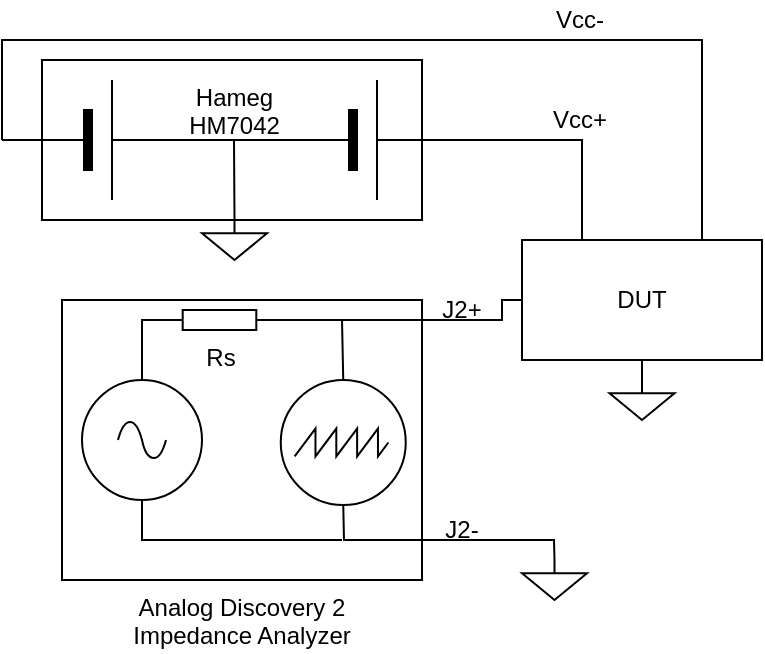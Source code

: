 <mxfile version="24.1.0" type="device">
  <diagram name="Page-1" id="KZieKQOtCeVFzyx--3y6">
    <mxGraphModel dx="817" dy="492" grid="1" gridSize="10" guides="1" tooltips="1" connect="1" arrows="1" fold="1" page="1" pageScale="1" pageWidth="827" pageHeight="1169" math="0" shadow="0">
      <root>
        <mxCell id="0" />
        <mxCell id="1" parent="0" />
        <mxCell id="Rg8gDlRszaAYyDRAn9SX-2" value="" style="pointerEvents=1;verticalLabelPosition=middle;shadow=0;dashed=0;align=left;verticalAlign=middle;shape=mxgraph.electrical.signal_sources.source;aspect=fixed;points=[[0.5,0,0],[1,0.5,0],[0.5,1,0],[0,0.5,0]];elSignalType=ac;labelPosition=right;" parent="1" vertex="1">
          <mxGeometry x="180" y="320" width="60" height="60" as="geometry" />
        </mxCell>
        <mxCell id="Rg8gDlRszaAYyDRAn9SX-8" value="DUT" style="rounded=0;whiteSpace=wrap;" parent="1" vertex="1">
          <mxGeometry x="400" y="250" width="120" height="60" as="geometry" />
        </mxCell>
        <mxCell id="Rg8gDlRszaAYyDRAn9SX-9" value="" style="endArrow=none;rounded=0;exitX=0.5;exitY=0;exitDx=0;exitDy=0;exitPerimeter=0;entryX=0.5;entryY=1;entryDx=0;entryDy=0;entryPerimeter=0;" parent="1" target="Rg8gDlRszaAYyDRAn9SX-2" edge="1">
          <mxGeometry width="50" height="50" relative="1" as="geometry">
            <mxPoint x="210" y="390" as="sourcePoint" />
            <mxPoint x="420" y="370" as="targetPoint" />
          </mxGeometry>
        </mxCell>
        <mxCell id="Rg8gDlRszaAYyDRAn9SX-15" value="" style="pointerEvents=1;verticalLabelPosition=bottom;shadow=0;dashed=0;align=center;verticalAlign=top;shape=mxgraph.electrical.signal_sources.signal_ground;" parent="1" vertex="1">
          <mxGeometry x="443.75" y="320" width="32.5" height="20" as="geometry" />
        </mxCell>
        <mxCell id="Rg8gDlRszaAYyDRAn9SX-18" value="" style="endArrow=none;rounded=0;exitX=0.5;exitY=0;exitDx=0;exitDy=0;exitPerimeter=0;entryX=0.5;entryY=1;entryDx=0;entryDy=0;" parent="1" source="Rg8gDlRszaAYyDRAn9SX-15" target="Rg8gDlRszaAYyDRAn9SX-8" edge="1">
          <mxGeometry width="50" height="50" relative="1" as="geometry">
            <mxPoint x="560" y="400" as="sourcePoint" />
            <mxPoint x="610" y="350" as="targetPoint" />
          </mxGeometry>
        </mxCell>
        <mxCell id="Rg8gDlRszaAYyDRAn9SX-19" value="" style="endArrow=none;rounded=0;exitX=0.5;exitY=0;exitDx=0;exitDy=0;exitPerimeter=0;entryX=0;entryY=0.5;entryDx=0;entryDy=0;entryPerimeter=0;" parent="1" source="Rg8gDlRszaAYyDRAn9SX-2" target="pbgNdDFIbhQqyVyEL8Jw-1" edge="1">
          <mxGeometry width="50" height="50" relative="1" as="geometry">
            <mxPoint x="630" y="400" as="sourcePoint" />
            <mxPoint x="240" y="280" as="targetPoint" />
            <Array as="points">
              <mxPoint x="210" y="290" />
            </Array>
          </mxGeometry>
        </mxCell>
        <mxCell id="Rg8gDlRszaAYyDRAn9SX-25" value="" style="verticalLabelPosition=middle;shadow=0;dashed=0;align=left;fillColor=strokeColor;verticalAlign=middle;strokeWidth=1;shape=mxgraph.electrical.miscellaneous.monocell_battery;rotation=0;labelPosition=right;textDirection=ltr;" parent="1" vertex="1">
          <mxGeometry x="272.5" y="170" width="100" height="60" as="geometry" />
        </mxCell>
        <mxCell id="Rg8gDlRszaAYyDRAn9SX-28" value="Hameg&#xa;HM7042" style="text;align=center;verticalAlign=middle;rounded=0;" parent="1" vertex="1">
          <mxGeometry x="226.25" y="170" width="60" height="30" as="geometry" />
        </mxCell>
        <mxCell id="Rg8gDlRszaAYyDRAn9SX-29" value="" style="verticalLabelPosition=middle;shadow=0;dashed=0;align=left;fillColor=strokeColor;verticalAlign=middle;strokeWidth=1;shape=mxgraph.electrical.miscellaneous.monocell_battery;rotation=0;labelPosition=right;textDirection=ltr;" parent="1" vertex="1">
          <mxGeometry x="140" y="170" width="100" height="60" as="geometry" />
        </mxCell>
        <mxCell id="Rg8gDlRszaAYyDRAn9SX-30" value="" style="endArrow=none;html=1;rounded=0;entryX=0;entryY=0.5;entryDx=0;entryDy=0;entryPerimeter=0;exitX=1;exitY=0.5;exitDx=0;exitDy=0;exitPerimeter=0;" parent="1" source="Rg8gDlRszaAYyDRAn9SX-29" target="Rg8gDlRszaAYyDRAn9SX-25" edge="1">
          <mxGeometry width="50" height="50" relative="1" as="geometry">
            <mxPoint x="210" y="260" as="sourcePoint" />
            <mxPoint x="260" y="210" as="targetPoint" />
          </mxGeometry>
        </mxCell>
        <mxCell id="Rg8gDlRszaAYyDRAn9SX-31" value="" style="pointerEvents=1;verticalLabelPosition=bottom;shadow=0;dashed=0;align=center;verticalAlign=top;shape=mxgraph.electrical.signal_sources.signal_ground;" parent="1" vertex="1">
          <mxGeometry x="240" y="240" width="32.5" height="20" as="geometry" />
        </mxCell>
        <mxCell id="Rg8gDlRszaAYyDRAn9SX-34" value="" style="endArrow=none;html=1;rounded=0;entryX=0.5;entryY=0;entryDx=0;entryDy=0;entryPerimeter=0;" parent="1" target="Rg8gDlRszaAYyDRAn9SX-31" edge="1">
          <mxGeometry width="50" height="50" relative="1" as="geometry">
            <mxPoint x="256" y="200" as="sourcePoint" />
            <mxPoint x="320" y="220" as="targetPoint" />
          </mxGeometry>
        </mxCell>
        <mxCell id="Rg8gDlRszaAYyDRAn9SX-36" value="" style="endArrow=none;html=1;rounded=0;exitX=1;exitY=0.5;exitDx=0;exitDy=0;exitPerimeter=0;entryX=0.25;entryY=0;entryDx=0;entryDy=0;" parent="1" source="Rg8gDlRszaAYyDRAn9SX-25" target="Rg8gDlRszaAYyDRAn9SX-8" edge="1">
          <mxGeometry width="50" height="50" relative="1" as="geometry">
            <mxPoint x="270" y="280" as="sourcePoint" />
            <mxPoint x="500" y="200" as="targetPoint" />
            <Array as="points">
              <mxPoint x="430" y="200" />
            </Array>
          </mxGeometry>
        </mxCell>
        <mxCell id="Rg8gDlRszaAYyDRAn9SX-37" value="" style="endArrow=none;html=1;rounded=0;entryX=0;entryY=0.5;entryDx=0;entryDy=0;entryPerimeter=0;exitX=0.75;exitY=0;exitDx=0;exitDy=0;" parent="1" source="Rg8gDlRszaAYyDRAn9SX-8" target="Rg8gDlRszaAYyDRAn9SX-29" edge="1">
          <mxGeometry width="50" height="50" relative="1" as="geometry">
            <mxPoint x="270" y="280" as="sourcePoint" />
            <mxPoint x="320" y="230" as="targetPoint" />
            <Array as="points">
              <mxPoint x="490" y="150" />
              <mxPoint x="140" y="150" />
            </Array>
          </mxGeometry>
        </mxCell>
        <mxCell id="Rg8gDlRszaAYyDRAn9SX-38" value="Vcc+" style="text;html=1;align=center;verticalAlign=middle;whiteSpace=wrap;rounded=0;" parent="1" vertex="1">
          <mxGeometry x="413.75" y="180" width="30" height="20" as="geometry" />
        </mxCell>
        <mxCell id="Rg8gDlRszaAYyDRAn9SX-39" value="Vcc-" style="text;html=1;align=center;verticalAlign=middle;whiteSpace=wrap;rounded=0;" parent="1" vertex="1">
          <mxGeometry x="414" y="130" width="30" height="20" as="geometry" />
        </mxCell>
        <mxCell id="Rg8gDlRszaAYyDRAn9SX-40" value="" style="perimeter=ellipsePerimeter;verticalLabelPosition=bottom;shadow=0;dashed=0;align=center;html=1;verticalAlign=top;shape=mxgraph.electrical.instruments.oscilloscope;" parent="1" vertex="1">
          <mxGeometry x="277.5" y="320" width="66.25" height="62.5" as="geometry" />
        </mxCell>
        <mxCell id="Rg8gDlRszaAYyDRAn9SX-42" value="" style="rounded=0;fontColor=none;noLabel=1;fillColor=none;" parent="1" vertex="1">
          <mxGeometry x="160" y="160" width="190" height="80" as="geometry" />
        </mxCell>
        <mxCell id="Rg8gDlRszaAYyDRAn9SX-43" value="&lt;span style=&quot;text-align: left; text-wrap: nowrap;&quot;&gt;Analog Discovery 2&lt;br&gt;Impedance Analyzer&lt;/span&gt;" style="rounded=0;whiteSpace=wrap;html=1;fillColor=none;labelPosition=center;verticalLabelPosition=bottom;align=center;verticalAlign=top;" parent="1" vertex="1">
          <mxGeometry x="170" y="280" width="180" height="140" as="geometry" />
        </mxCell>
        <mxCell id="pbgNdDFIbhQqyVyEL8Jw-1" value="Rs" style="pointerEvents=1;verticalLabelPosition=bottom;shadow=0;dashed=0;align=center;html=1;verticalAlign=top;shape=mxgraph.electrical.resistors.resistor_1;" vertex="1" parent="1">
          <mxGeometry x="220" y="285" width="57.5" height="10" as="geometry" />
        </mxCell>
        <mxCell id="pbgNdDFIbhQqyVyEL8Jw-2" value="" style="endArrow=none;html=1;rounded=0;exitX=1;exitY=0.5;exitDx=0;exitDy=0;exitPerimeter=0;entryX=0;entryY=0.5;entryDx=0;entryDy=0;" edge="1" parent="1" source="pbgNdDFIbhQqyVyEL8Jw-1" target="Rg8gDlRszaAYyDRAn9SX-8">
          <mxGeometry width="50" height="50" relative="1" as="geometry">
            <mxPoint x="340" y="370" as="sourcePoint" />
            <mxPoint x="390" y="320" as="targetPoint" />
            <Array as="points">
              <mxPoint x="390" y="290" />
              <mxPoint x="390" y="280" />
            </Array>
          </mxGeometry>
        </mxCell>
        <mxCell id="pbgNdDFIbhQqyVyEL8Jw-3" value="" style="endArrow=none;html=1;rounded=0;entryX=0.5;entryY=0;entryDx=0;entryDy=0;entryPerimeter=0;" edge="1" parent="1" target="Rg8gDlRszaAYyDRAn9SX-40">
          <mxGeometry width="50" height="50" relative="1" as="geometry">
            <mxPoint x="310" y="290" as="sourcePoint" />
            <mxPoint x="380" y="340" as="targetPoint" />
          </mxGeometry>
        </mxCell>
        <mxCell id="pbgNdDFIbhQqyVyEL8Jw-4" value="" style="pointerEvents=1;verticalLabelPosition=bottom;shadow=0;dashed=0;align=center;verticalAlign=top;shape=mxgraph.electrical.signal_sources.signal_ground;" vertex="1" parent="1">
          <mxGeometry x="400" y="410" width="32.5" height="20" as="geometry" />
        </mxCell>
        <mxCell id="pbgNdDFIbhQqyVyEL8Jw-5" value="" style="endArrow=none;rounded=0;exitX=0.5;exitY=0;exitDx=0;exitDy=0;exitPerimeter=0;entryX=0.5;entryY=1;entryDx=0;entryDy=0;entryPerimeter=0;" edge="1" parent="1" source="pbgNdDFIbhQqyVyEL8Jw-4">
          <mxGeometry width="50" height="50" relative="1" as="geometry">
            <mxPoint x="470.63" y="422.5" as="sourcePoint" />
            <mxPoint x="310.63" y="382.5" as="targetPoint" />
            <Array as="points">
              <mxPoint x="416" y="400" />
              <mxPoint x="311" y="400" />
            </Array>
          </mxGeometry>
        </mxCell>
        <mxCell id="pbgNdDFIbhQqyVyEL8Jw-6" value="" style="endArrow=none;html=1;rounded=0;" edge="1" parent="1">
          <mxGeometry width="50" height="50" relative="1" as="geometry">
            <mxPoint x="310" y="400" as="sourcePoint" />
            <mxPoint x="210" y="390" as="targetPoint" />
            <Array as="points">
              <mxPoint x="210" y="400" />
            </Array>
          </mxGeometry>
        </mxCell>
        <mxCell id="pbgNdDFIbhQqyVyEL8Jw-7" value="J2+" style="text;html=1;align=center;verticalAlign=middle;whiteSpace=wrap;rounded=0;" vertex="1" parent="1">
          <mxGeometry x="360" y="280" width="20" height="10" as="geometry" />
        </mxCell>
        <mxCell id="pbgNdDFIbhQqyVyEL8Jw-8" value="J2-" style="text;html=1;align=center;verticalAlign=middle;whiteSpace=wrap;rounded=0;" vertex="1" parent="1">
          <mxGeometry x="360" y="390" width="20" height="10" as="geometry" />
        </mxCell>
      </root>
    </mxGraphModel>
  </diagram>
</mxfile>

